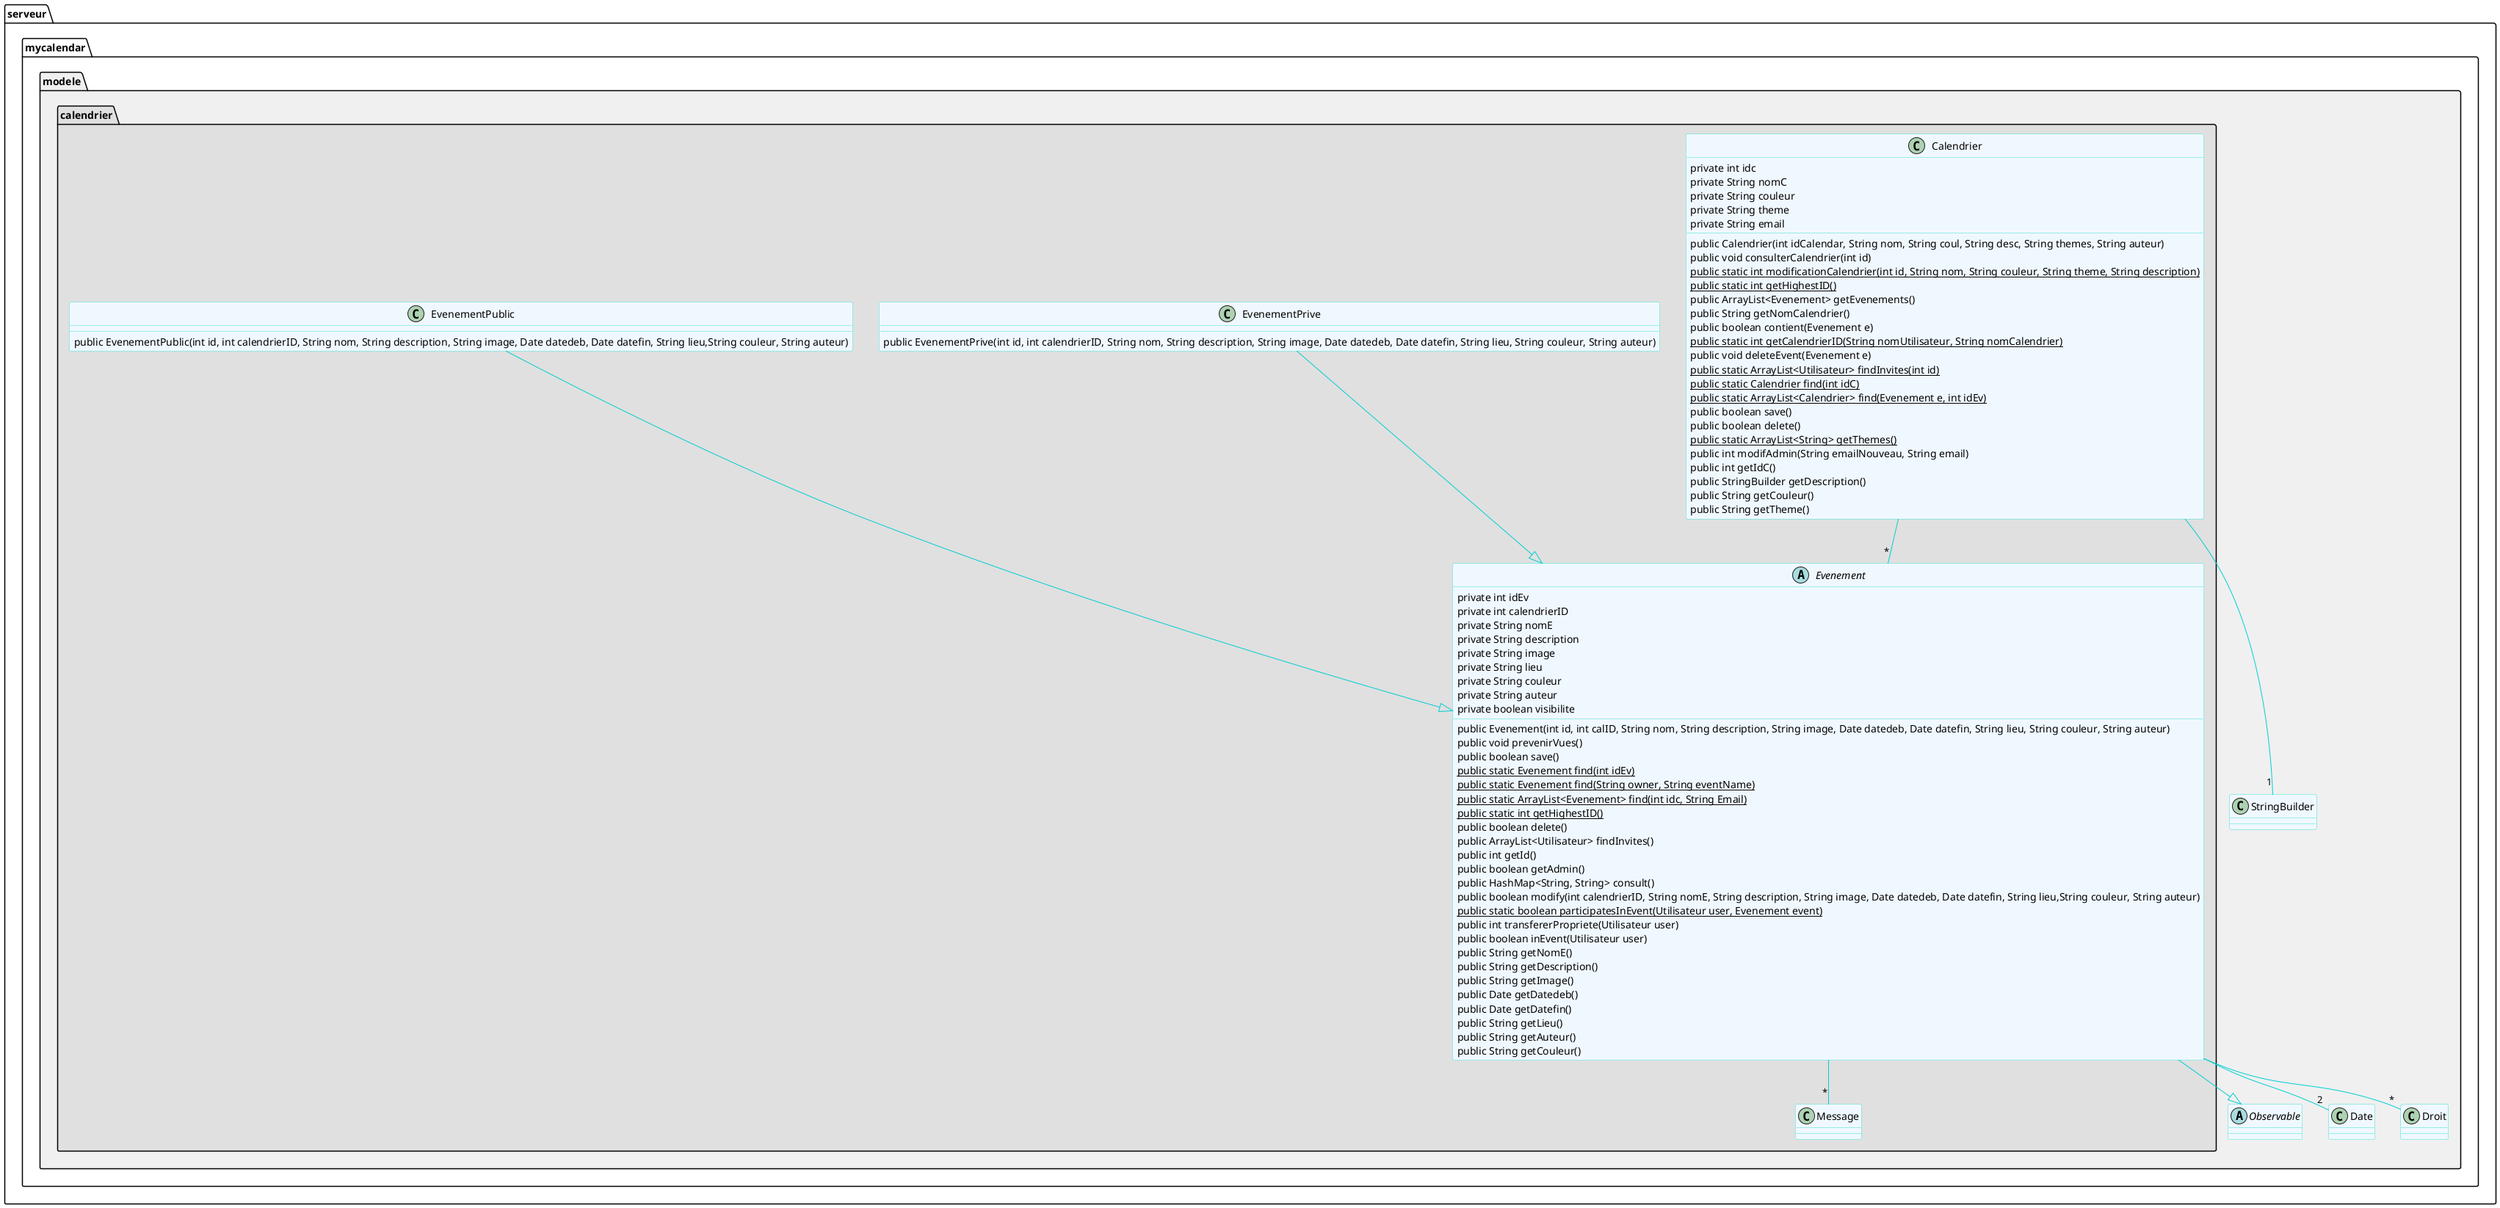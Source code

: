 @startuml
skinparam class {
   BackgroundColor AliceBlue
   ArrowColor DarkTurquoise
   BorderColor Turquoise
}

skinparam stereotypeCBackgroundColor DarkTurquoise
skinparam stereotypeIBackgroundColor Magenta
skinparam stereotypeABackgroundColor Yellow

package "serveur.mycalendar.modele" #F0F0F0 {


package calendrier #E0E0E0 {

   class Calendrier {
      {field}private int idc
      {field}private String nomC
      {field}private String couleur
      {field}private String theme
      {field}private String email
      public Calendrier(int idCalendar, String nom, String coul, String desc, String themes, String auteur)
      public void consulterCalendrier(int id)
      {static}public static int modificationCalendrier(int id, String nom, String couleur, String theme, String description)
      {static}public static int getHighestID()
      public ArrayList<Evenement> getEvenements()
      public String getNomCalendrier()
      public boolean contient(Evenement e)
      {static}public static int getCalendrierID(String nomUtilisateur, String nomCalendrier)
      public void deleteEvent(Evenement e)
      {static}public static ArrayList<Utilisateur> findInvites(int id)
      {static}public static Calendrier find(int idC)
      {static}public static ArrayList<Calendrier> find(Evenement e, int idEv)
      public boolean save()
      public boolean delete()
      {static}public static ArrayList<String> getThemes()
      public int modifAdmin(String emailNouveau, String email)
      public int getIdC()
      public StringBuilder getDescription()
      public String getCouleur()
      public String getTheme()
   }

   abstract class Evenement {
      {field}private int idEv
      {field}private int calendrierID
      {field}private String nomE
      {field}private String description
      {field}private String image
      {field}private String lieu
      {field}private String couleur
      {field}private String auteur
      {field}private boolean visibilite
      public Evenement(int id, int calID, String nom, String description, String image, Date datedeb, Date datefin, String lieu, String couleur, String auteur)
      public void prevenirVues()
      public boolean save()
      {static}public static Evenement find(int idEv)
      {static}public static Evenement find(String owner, String eventName)
      {static}public static ArrayList<Evenement> find(int idc, String Email)
      {static}public static int getHighestID()
      public boolean delete()
      public ArrayList<Utilisateur> findInvites()
      public int getId()
      public boolean getAdmin()
      public HashMap<String, String> consult()
      public boolean modify(int calendrierID, String nomE, String description, String image, Date datedeb, Date datefin, String lieu,String couleur, String auteur)
      {static}public static boolean participatesInEvent(Utilisateur user, Evenement event)
      public int transfererPropriete(Utilisateur user)
      public boolean inEvent(Utilisateur user)
      public String getNomE()
      public String getDescription()
      public String getImage()
      public Date getDatedeb()
      public Date getDatefin()
      public String getLieu()
      public String getAuteur()
      public String getCouleur()
   }

   class EvenementPrive {
      public EvenementPrive(int id, int calendrierID, String nom, String description, String image, Date datedeb, Date datefin, String lieu, String couleur, String auteur)
   }

   class EvenementPublic {
      public EvenementPublic(int id, int calendrierID, String nom, String description, String image, Date datedeb, Date datefin, String lieu,String couleur, String auteur)
   }

   class Message {
   }

}

abstract class Observable {
}

Calendrier -- "*" Evenement
Calendrier -- "1" StringBuilder
Evenement --|> Observable
Evenement -- "2" Date
Evenement -- "*" Message
Evenement -- "*" Droit
EvenementPrive --|> Evenement
EvenementPublic --|> Evenement

}

@enduml
